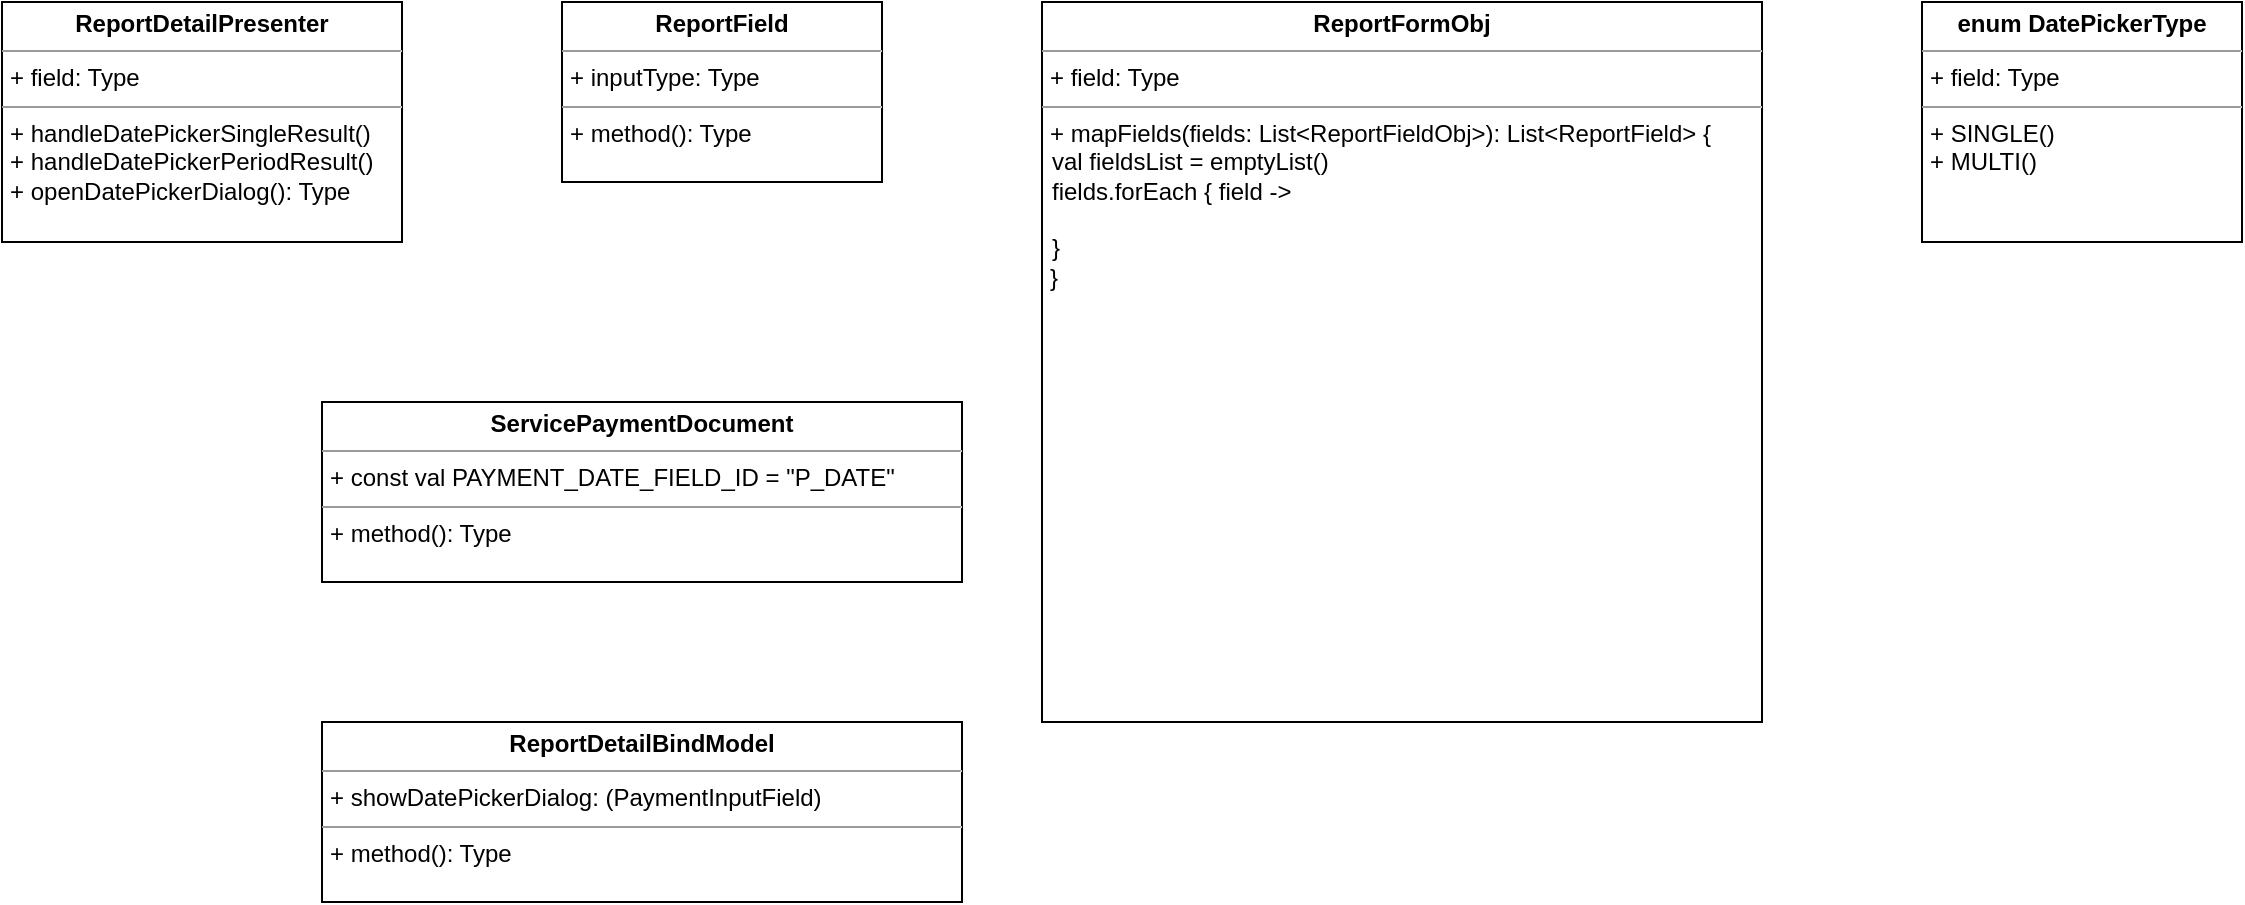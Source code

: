<mxfile version="15.9.1" type="github">
  <diagram id="mPTwxamNYSwPW7kSz7A5" name="Page-1">
    <mxGraphModel dx="677" dy="368" grid="1" gridSize="10" guides="1" tooltips="1" connect="1" arrows="1" fold="1" page="1" pageScale="1" pageWidth="850" pageHeight="1100" math="0" shadow="0">
      <root>
        <mxCell id="0" />
        <mxCell id="1" parent="0" />
        <mxCell id="raneWIdsYM0xi1XRnZLK-1" value="&lt;p style=&quot;margin: 0px ; margin-top: 4px ; text-align: center&quot;&gt;&lt;b&gt;ReportDetailPresenter&lt;/b&gt;&lt;/p&gt;&lt;hr size=&quot;1&quot;&gt;&lt;p style=&quot;margin: 0px ; margin-left: 4px&quot;&gt;+ field: Type&lt;/p&gt;&lt;hr size=&quot;1&quot;&gt;&lt;p style=&quot;margin: 0px ; margin-left: 4px&quot;&gt;+ handleDatePickerSingleResult()&lt;/p&gt;&lt;p style=&quot;margin: 0px ; margin-left: 4px&quot;&gt;+ handleDatePickerPeriodResult()&lt;br&gt;&lt;/p&gt;&lt;p style=&quot;margin: 0px ; margin-left: 4px&quot;&gt;+ openDatePickerDialog(): Type&lt;/p&gt;" style="verticalAlign=top;align=left;overflow=fill;fontSize=12;fontFamily=Helvetica;html=1;" parent="1" vertex="1">
          <mxGeometry x="80" y="80" width="200" height="120" as="geometry" />
        </mxCell>
        <mxCell id="Rn3kvG91TFD1d-agJmLW-1" value="&lt;p style=&quot;margin: 0px ; margin-top: 4px ; text-align: center&quot;&gt;&lt;b&gt;ReportField&lt;/b&gt;&lt;/p&gt;&lt;hr size=&quot;1&quot;&gt;&lt;p style=&quot;margin: 0px ; margin-left: 4px&quot;&gt;+ inputType: Type&lt;/p&gt;&lt;hr size=&quot;1&quot;&gt;&lt;p style=&quot;margin: 0px ; margin-left: 4px&quot;&gt;+ method(): Type&lt;/p&gt;" style="verticalAlign=top;align=left;overflow=fill;fontSize=12;fontFamily=Helvetica;html=1;" vertex="1" parent="1">
          <mxGeometry x="360" y="80" width="160" height="90" as="geometry" />
        </mxCell>
        <mxCell id="Rn3kvG91TFD1d-agJmLW-2" value="&lt;p style=&quot;margin: 0px ; margin-top: 4px ; text-align: center&quot;&gt;&lt;b&gt;ReportFormObj&lt;/b&gt;&lt;/p&gt;&lt;hr size=&quot;1&quot;&gt;&lt;p style=&quot;margin: 0px ; margin-left: 4px&quot;&gt;+ field: Type&lt;/p&gt;&lt;hr size=&quot;1&quot;&gt;&lt;p style=&quot;margin: 0px ; margin-left: 4px&quot;&gt;+ mapFields(fields: List&amp;lt;ReportFieldObj&amp;gt;): List&amp;lt;ReportField&amp;gt; {&lt;/p&gt;&lt;p style=&quot;margin: 0px ; margin-left: 4px&quot;&gt;``val fieldsList = emptyList()&lt;br&gt;&lt;/p&gt;&lt;p style=&quot;margin: 0px ; margin-left: 4px&quot;&gt;``fields.forEach { field -&amp;gt;&lt;br&gt;&lt;/p&gt;&lt;p style=&quot;margin: 0px ; margin-left: 4px&quot;&gt;````&lt;br&gt;&lt;/p&gt;&lt;p style=&quot;margin: 0px ; margin-left: 4px&quot;&gt;``}&lt;br&gt;&lt;/p&gt;&lt;p style=&quot;margin: 0px ; margin-left: 4px&quot;&gt;}&lt;br&gt;&lt;/p&gt;" style="verticalAlign=top;align=left;overflow=fill;fontSize=12;fontFamily=Helvetica;html=1;" vertex="1" parent="1">
          <mxGeometry x="600" y="80" width="360" height="360" as="geometry" />
        </mxCell>
        <mxCell id="Rn3kvG91TFD1d-agJmLW-3" value="&lt;p style=&quot;margin: 0px ; margin-top: 4px ; text-align: center&quot;&gt;&lt;b&gt;enum DatePickerType&lt;br&gt;&lt;/b&gt;&lt;/p&gt;&lt;hr size=&quot;1&quot;&gt;&lt;p style=&quot;margin: 0px ; margin-left: 4px&quot;&gt;+ field: Type&lt;/p&gt;&lt;hr size=&quot;1&quot;&gt;&lt;p style=&quot;margin: 0px ; margin-left: 4px&quot;&gt;+ SINGLE()&lt;/p&gt;&lt;p style=&quot;margin: 0px ; margin-left: 4px&quot;&gt;+ MULTI()&lt;br&gt;&lt;/p&gt;" style="verticalAlign=top;align=left;overflow=fill;fontSize=12;fontFamily=Helvetica;html=1;" vertex="1" parent="1">
          <mxGeometry x="1040" y="80" width="160" height="120" as="geometry" />
        </mxCell>
        <mxCell id="Rn3kvG91TFD1d-agJmLW-4" value="&lt;p style=&quot;margin: 0px ; margin-top: 4px ; text-align: center&quot;&gt;&lt;b&gt;ServicePaymentDocument&lt;/b&gt;&lt;/p&gt;&lt;hr size=&quot;1&quot;&gt;&lt;p style=&quot;margin: 0px ; margin-left: 4px&quot;&gt;+ const val PAYMENT_DATE_FIELD_ID = &quot;P_DATE&quot;&lt;/p&gt;&lt;hr size=&quot;1&quot;&gt;&lt;p style=&quot;margin: 0px ; margin-left: 4px&quot;&gt;+ method(): Type&lt;/p&gt;" style="verticalAlign=top;align=left;overflow=fill;fontSize=12;fontFamily=Helvetica;html=1;" vertex="1" parent="1">
          <mxGeometry x="240" y="280" width="320" height="90" as="geometry" />
        </mxCell>
        <mxCell id="Rn3kvG91TFD1d-agJmLW-5" value="&lt;p style=&quot;margin: 0px ; margin-top: 4px ; text-align: center&quot;&gt;&lt;b&gt;ReportDetailBindModel&lt;/b&gt;&lt;/p&gt;&lt;hr size=&quot;1&quot;&gt;&lt;p style=&quot;margin: 0px ; margin-left: 4px&quot;&gt;+ showDatePickerDialog: (PaymentInputField)&lt;br&gt;&lt;/p&gt;&lt;hr size=&quot;1&quot;&gt;&lt;p style=&quot;margin: 0px ; margin-left: 4px&quot;&gt;+ method(): Type&lt;/p&gt;" style="verticalAlign=top;align=left;overflow=fill;fontSize=12;fontFamily=Helvetica;html=1;" vertex="1" parent="1">
          <mxGeometry x="240" y="440" width="320" height="90" as="geometry" />
        </mxCell>
      </root>
    </mxGraphModel>
  </diagram>
</mxfile>
